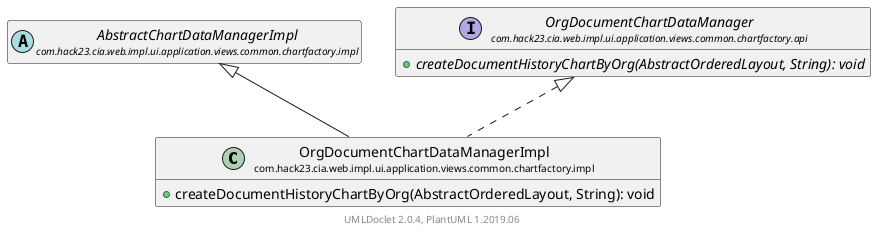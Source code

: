 @startuml
    set namespaceSeparator none
    hide empty fields
    hide empty methods

    class "<size:14>OrgDocumentChartDataManagerImpl\n<size:10>com.hack23.cia.web.impl.ui.application.views.common.chartfactory.impl" as com.hack23.cia.web.impl.ui.application.views.common.chartfactory.impl.OrgDocumentChartDataManagerImpl [[OrgDocumentChartDataManagerImpl.html]] {
        +createDocumentHistoryChartByOrg(AbstractOrderedLayout, String): void
    }

    abstract class "<size:14>AbstractChartDataManagerImpl\n<size:10>com.hack23.cia.web.impl.ui.application.views.common.chartfactory.impl" as com.hack23.cia.web.impl.ui.application.views.common.chartfactory.impl.AbstractChartDataManagerImpl [[AbstractChartDataManagerImpl.html]]
    interface "<size:14>OrgDocumentChartDataManager\n<size:10>com.hack23.cia.web.impl.ui.application.views.common.chartfactory.api" as com.hack23.cia.web.impl.ui.application.views.common.chartfactory.api.OrgDocumentChartDataManager [[../api/OrgDocumentChartDataManager.html]] {
        {abstract} +createDocumentHistoryChartByOrg(AbstractOrderedLayout, String): void
    }

    com.hack23.cia.web.impl.ui.application.views.common.chartfactory.impl.AbstractChartDataManagerImpl <|-- com.hack23.cia.web.impl.ui.application.views.common.chartfactory.impl.OrgDocumentChartDataManagerImpl
    com.hack23.cia.web.impl.ui.application.views.common.chartfactory.api.OrgDocumentChartDataManager <|.. com.hack23.cia.web.impl.ui.application.views.common.chartfactory.impl.OrgDocumentChartDataManagerImpl

    center footer UMLDoclet 2.0.4, PlantUML 1.2019.06
@enduml
